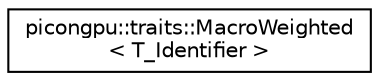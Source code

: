 digraph "Graphical Class Hierarchy"
{
 // LATEX_PDF_SIZE
  edge [fontname="Helvetica",fontsize="10",labelfontname="Helvetica",labelfontsize="10"];
  node [fontname="Helvetica",fontsize="10",shape=record];
  rankdir="LR";
  Node0 [label="picongpu::traits::MacroWeighted\l\< T_Identifier \>",height=0.2,width=0.4,color="black", fillcolor="white", style="filled",URL="$structpicongpu_1_1traits_1_1_macro_weighted.html",tooltip="Describe if a particle attribute describes the quantity of a macro particle."];
}
